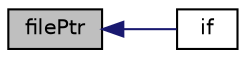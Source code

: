 digraph "filePtr"
{
  bgcolor="transparent";
  edge [fontname="Helvetica",fontsize="10",labelfontname="Helvetica",labelfontsize="10"];
  node [fontname="Helvetica",fontsize="10",shape=record];
  rankdir="LR";
  Node2238 [label="filePtr",height=0.2,width=0.4,color="black", fillcolor="grey75", style="filled", fontcolor="black"];
  Node2238 -> Node2239 [dir="back",color="midnightblue",fontsize="10",style="solid",fontname="Helvetica"];
  Node2239 [label="if",height=0.2,width=0.4,color="black",URL="$a41252.html#a1fdff63793d836d4f1c41c9b7a785b1a"];
}

